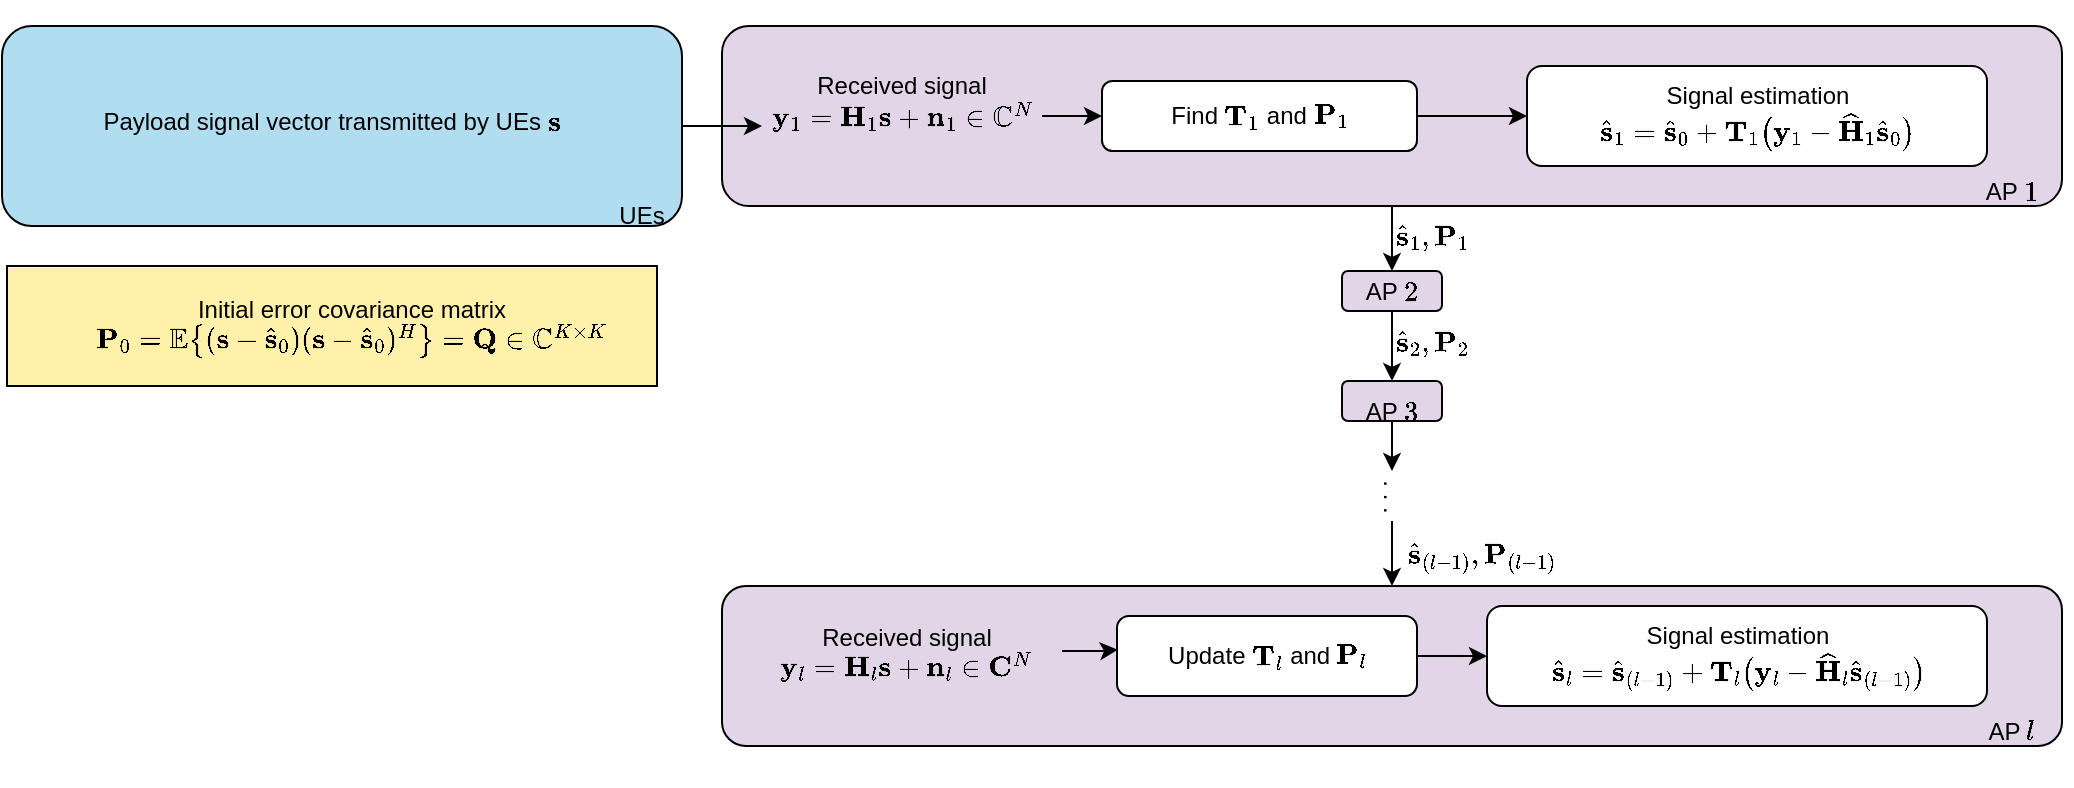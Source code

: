 <mxfile version="25.0.3">
  <diagram name="Page-1" id="g66AYG55TtXyA1JEMtzF">
    <mxGraphModel dx="2524" dy="791" grid="1" gridSize="10" guides="1" tooltips="1" connect="1" arrows="1" fold="1" page="1" pageScale="1" pageWidth="850" pageHeight="1100" math="1" shadow="0">
      <root>
        <mxCell id="0" />
        <mxCell id="1" parent="0" />
        <mxCell id="HNc6YtDHOVWQGCZwxuty-1" value="" style="rounded=0;whiteSpace=wrap;html=1;fillColor=#FFF1AA;" parent="1" vertex="1">
          <mxGeometry x="-817.5" y="270" width="325" height="60" as="geometry" />
        </mxCell>
        <mxCell id="HNc6YtDHOVWQGCZwxuty-3" value="&lt;div&gt;Initial error covariance matrix &lt;br&gt;&lt;/div&gt;&lt;div&gt;\(\mathbf{P}_0 = \mathbb{E} \bigl\{(\mathbf{s} - \widehat{\mathbf{s}}_0)(\mathbf{s} - \widehat{\mathbf{s}}_0)^H \bigr\} = \mathbf{Q} \in \mathbb{C}^{K \times K} \)&lt;br&gt;&lt;/div&gt;" style="text;html=1;align=center;verticalAlign=middle;whiteSpace=wrap;rounded=0;" parent="1" vertex="1">
          <mxGeometry x="-800" y="272.5" width="310" height="55" as="geometry" />
        </mxCell>
        <mxCell id="HNc6YtDHOVWQGCZwxuty-5" value="" style="rounded=1;whiteSpace=wrap;html=1;fillColor=#B1DDF0;" parent="1" vertex="1">
          <mxGeometry x="-820" y="150" width="340" height="100" as="geometry" />
        </mxCell>
        <mxCell id="HNc6YtDHOVWQGCZwxuty-6" value="&lt;div&gt;Payload signal vector transmitted by UEs \( \mathbf{s}\)&lt;br&gt;&lt;/div&gt;&lt;div&gt;&lt;br&gt;&lt;/div&gt;" style="text;html=1;align=center;verticalAlign=middle;whiteSpace=wrap;rounded=0;" parent="1" vertex="1">
          <mxGeometry x="-810" y="165" width="310" height="80" as="geometry" />
        </mxCell>
        <mxCell id="_8BapqA1ZgfuwaxU-zGh-16" style="edgeStyle=orthogonalEdgeStyle;rounded=0;orthogonalLoop=1;jettySize=auto;html=1;entryX=0.5;entryY=0;entryDx=0;entryDy=0;" parent="1" source="HNc6YtDHOVWQGCZwxuty-7" target="_8BapqA1ZgfuwaxU-zGh-12" edge="1">
          <mxGeometry relative="1" as="geometry" />
        </mxCell>
        <mxCell id="HNc6YtDHOVWQGCZwxuty-7" value="" style="rounded=1;whiteSpace=wrap;html=1;fillColor=#E1D5E7;" parent="1" vertex="1">
          <mxGeometry x="-460" y="150" width="670" height="90" as="geometry" />
        </mxCell>
        <mxCell id="HNc6YtDHOVWQGCZwxuty-9" value="UEs" style="text;html=1;align=center;verticalAlign=middle;whiteSpace=wrap;rounded=0;" parent="1" vertex="1">
          <mxGeometry x="-530" y="230" width="60" height="30" as="geometry" />
        </mxCell>
        <mxCell id="HNc6YtDHOVWQGCZwxuty-10" value="&lt;div&gt;AP \(1\)&lt;/div&gt;&lt;div&gt;&lt;br&gt;&lt;/div&gt;" style="text;html=1;align=center;verticalAlign=middle;whiteSpace=wrap;rounded=0;" parent="1" vertex="1">
          <mxGeometry x="155" y="230" width="60" height="20" as="geometry" />
        </mxCell>
        <mxCell id="e89aCWbwkYclgEGQYD-0-4" style="edgeStyle=orthogonalEdgeStyle;rounded=0;orthogonalLoop=1;jettySize=auto;html=1;entryX=0;entryY=0.5;entryDx=0;entryDy=0;" edge="1" parent="1" source="HNc6YtDHOVWQGCZwxuty-11" target="HNc6YtDHOVWQGCZwxuty-19">
          <mxGeometry relative="1" as="geometry" />
        </mxCell>
        <mxCell id="HNc6YtDHOVWQGCZwxuty-11" value="&lt;div&gt;Received signal \(\mathbf{y}_{1} = \mathbf{H}_1 \mathbf{s} + \mathbf{n}_1 \in \mathbb{C}^N \)&lt;br&gt;&lt;/div&gt;&lt;div&gt;&lt;br&gt;&lt;/div&gt;" style="text;html=1;align=center;verticalAlign=middle;whiteSpace=wrap;rounded=0;" parent="1" vertex="1">
          <mxGeometry x="-440" y="180" width="140" height="30" as="geometry" />
        </mxCell>
        <mxCell id="e89aCWbwkYclgEGQYD-0-5" style="edgeStyle=orthogonalEdgeStyle;rounded=0;orthogonalLoop=1;jettySize=auto;html=1;" edge="1" parent="1" source="HNc6YtDHOVWQGCZwxuty-19" target="HNc6YtDHOVWQGCZwxuty-23">
          <mxGeometry relative="1" as="geometry" />
        </mxCell>
        <mxCell id="HNc6YtDHOVWQGCZwxuty-19" value="&lt;div&gt;Find \(\mathbf{T}_1\) and \(\mathbf{P}_1\)&lt;/div&gt;" style="rounded=1;whiteSpace=wrap;html=1;" parent="1" vertex="1">
          <mxGeometry x="-270" y="177.5" width="157.5" height="35" as="geometry" />
        </mxCell>
        <mxCell id="HNc6YtDHOVWQGCZwxuty-13" value="" style="edgeStyle=orthogonalEdgeStyle;rounded=0;orthogonalLoop=1;jettySize=auto;html=1;" parent="1" source="HNc6YtDHOVWQGCZwxuty-5" target="HNc6YtDHOVWQGCZwxuty-11" edge="1">
          <mxGeometry relative="1" as="geometry">
            <Array as="points">
              <mxPoint x="-430" y="200" />
              <mxPoint x="-430" y="200" />
            </Array>
          </mxGeometry>
        </mxCell>
        <mxCell id="HNc6YtDHOVWQGCZwxuty-23" value="&lt;div&gt;Signal estimation &lt;br&gt;&lt;/div&gt;&lt;div&gt;\(&lt;br&gt;\widehat{\mathbf{s}}_1 = \widehat{\mathbf{s}}_0 + \mathbf{T}_1 \bigl(\mathbf{y}_1 - \widehat{\mathbf{H}}_1 \widehat{\mathbf{s}}_0 \bigr) \\&lt;br&gt;&lt;br&gt;\)&lt;br&gt;&lt;/div&gt;" style="rounded=1;whiteSpace=wrap;html=1;" parent="1" vertex="1">
          <mxGeometry x="-57.5" y="170" width="230" height="50" as="geometry" />
        </mxCell>
        <mxCell id="_8BapqA1ZgfuwaxU-zGh-4" value="" style="rounded=1;whiteSpace=wrap;html=1;fillColor=#E1D5E7;" parent="1" vertex="1">
          <mxGeometry x="-460" y="430" width="670" height="80" as="geometry" />
        </mxCell>
        <mxCell id="_8BapqA1ZgfuwaxU-zGh-5" value="&lt;div&gt;AP \(l\)&lt;/div&gt;&lt;div&gt;&lt;br&gt;&lt;/div&gt;" style="text;html=1;align=center;verticalAlign=middle;whiteSpace=wrap;rounded=0;" parent="1" vertex="1">
          <mxGeometry x="155" y="500" width="60" height="20" as="geometry" />
        </mxCell>
        <mxCell id="_8BapqA1ZgfuwaxU-zGh-6" value="&lt;div&gt;Received signal \(\mathbf{y}_{l} = \mathbf{H}_l \mathbf{s} + &lt;br&gt;\mathbf{n}_l \in \mathbf{C}^N \)&lt;br&gt;&lt;/div&gt;" style="text;html=1;align=center;verticalAlign=middle;whiteSpace=wrap;rounded=0;" parent="1" vertex="1">
          <mxGeometry x="-445" y="450" width="155" height="25" as="geometry" />
        </mxCell>
        <mxCell id="_8BapqA1ZgfuwaxU-zGh-7" style="edgeStyle=orthogonalEdgeStyle;rounded=0;orthogonalLoop=1;jettySize=auto;html=1;entryX=0;entryY=0.5;entryDx=0;entryDy=0;" parent="1" source="_8BapqA1ZgfuwaxU-zGh-8" target="_8BapqA1ZgfuwaxU-zGh-9" edge="1">
          <mxGeometry relative="1" as="geometry" />
        </mxCell>
        <mxCell id="_8BapqA1ZgfuwaxU-zGh-8" value="&lt;div&gt;Update \(\mathbf{T}_l\) and \(\mathbf{P}_l\)&lt;/div&gt;" style="rounded=1;whiteSpace=wrap;html=1;" parent="1" vertex="1">
          <mxGeometry x="-262.5" y="445" width="150" height="40" as="geometry" />
        </mxCell>
        <mxCell id="_8BapqA1ZgfuwaxU-zGh-9" value="&lt;div&gt;Signal estimation&lt;/div&gt;&lt;div&gt;\(&lt;br&gt;\begin{split}&lt;br&gt;\widehat{\mathbf{s}}_l &amp;amp; = \widehat{\mathbf{s}}_{(l-1)} + \mathbf{T}_l \bigl(\mathbf{y}_l - \widehat{\mathbf{H}}_l \widehat{\mathbf{s}}_{(l-1)} \bigr) \\&lt;br&gt;\end{split}&lt;br&gt;\)&lt;br&gt;&lt;/div&gt;" style="rounded=1;whiteSpace=wrap;html=1;" parent="1" vertex="1">
          <mxGeometry x="-77.5" y="440" width="250" height="50" as="geometry" />
        </mxCell>
        <mxCell id="_8BapqA1ZgfuwaxU-zGh-24" style="edgeStyle=orthogonalEdgeStyle;rounded=0;orthogonalLoop=1;jettySize=auto;html=1;entryX=0.5;entryY=0;entryDx=0;entryDy=0;" parent="1" source="_8BapqA1ZgfuwaxU-zGh-12" target="_8BapqA1ZgfuwaxU-zGh-19" edge="1">
          <mxGeometry relative="1" as="geometry" />
        </mxCell>
        <mxCell id="_8BapqA1ZgfuwaxU-zGh-12" value="" style="rounded=1;whiteSpace=wrap;html=1;fillColor=#E1D5E7;" parent="1" vertex="1">
          <mxGeometry x="-150" y="272.5" width="50" height="20" as="geometry" />
        </mxCell>
        <mxCell id="_8BapqA1ZgfuwaxU-zGh-14" value="&lt;div&gt;AP \(2\)&lt;/div&gt;&lt;div&gt;&lt;br&gt;&lt;/div&gt;" style="text;html=1;align=center;verticalAlign=middle;whiteSpace=wrap;rounded=0;" parent="1" vertex="1">
          <mxGeometry x="-155" y="280" width="60" height="20" as="geometry" />
        </mxCell>
        <mxCell id="_8BapqA1ZgfuwaxU-zGh-17" value="&lt;div&gt;\( \widehat{\mathbf{s}}_1, \mathbf{P}_1 \)&lt;br&gt;&lt;/div&gt;" style="text;html=1;align=center;verticalAlign=middle;whiteSpace=wrap;rounded=0;" parent="1" vertex="1">
          <mxGeometry x="-230" y="240" width="250" height="30" as="geometry" />
        </mxCell>
        <mxCell id="_8BapqA1ZgfuwaxU-zGh-19" value="" style="rounded=1;whiteSpace=wrap;html=1;fillColor=#E1D5E7;" parent="1" vertex="1">
          <mxGeometry x="-150" y="327.5" width="50" height="20" as="geometry" />
        </mxCell>
        <mxCell id="_8BapqA1ZgfuwaxU-zGh-20" value="&lt;div&gt;AP \(3\)&lt;/div&gt;&lt;div&gt;&lt;br&gt;&lt;/div&gt;" style="text;html=1;align=center;verticalAlign=middle;whiteSpace=wrap;rounded=0;" parent="1" vertex="1">
          <mxGeometry x="-155" y="340" width="60" height="20" as="geometry" />
        </mxCell>
        <mxCell id="_8BapqA1ZgfuwaxU-zGh-25" value="&lt;div&gt;\( \widehat{\mathbf{s}}_2, \mathbf{P}_2 \)&lt;br&gt;&lt;/div&gt;" style="text;html=1;align=center;verticalAlign=middle;whiteSpace=wrap;rounded=0;" parent="1" vertex="1">
          <mxGeometry x="-230" y="292.5" width="250" height="30" as="geometry" />
        </mxCell>
        <mxCell id="_8BapqA1ZgfuwaxU-zGh-30" value="&lt;div&gt;\( \widehat{\mathbf{s}}_{(l-1)}, \mathbf{P}_{(l-1)} \)&lt;br&gt;&lt;/div&gt;" style="text;html=1;align=center;verticalAlign=middle;whiteSpace=wrap;rounded=0;" parent="1" vertex="1">
          <mxGeometry x="-120" y="400" width="80" height="30" as="geometry" />
        </mxCell>
        <mxCell id="_8BapqA1ZgfuwaxU-zGh-33" style="edgeStyle=orthogonalEdgeStyle;rounded=0;orthogonalLoop=1;jettySize=auto;html=1;entryX=0.003;entryY=0.423;entryDx=0;entryDy=0;entryPerimeter=0;" parent="1" source="_8BapqA1ZgfuwaxU-zGh-6" target="_8BapqA1ZgfuwaxU-zGh-8" edge="1">
          <mxGeometry relative="1" as="geometry" />
        </mxCell>
        <mxCell id="e89aCWbwkYclgEGQYD-0-20" value="" style="edgeStyle=orthogonalEdgeStyle;rounded=0;orthogonalLoop=1;jettySize=auto;html=1;" edge="1" parent="1" source="_8BapqA1ZgfuwaxU-zGh-19" target="_8BapqA1ZgfuwaxU-zGh-27">
          <mxGeometry relative="1" as="geometry">
            <mxPoint x="-125" y="440" as="targetPoint" />
            <mxPoint x="-125" y="348" as="sourcePoint" />
          </mxGeometry>
        </mxCell>
        <mxCell id="e89aCWbwkYclgEGQYD-0-21" style="edgeStyle=orthogonalEdgeStyle;rounded=0;orthogonalLoop=1;jettySize=auto;html=1;entryX=0.5;entryY=0;entryDx=0;entryDy=0;" edge="1" parent="1" source="_8BapqA1ZgfuwaxU-zGh-27" target="_8BapqA1ZgfuwaxU-zGh-4">
          <mxGeometry relative="1" as="geometry" />
        </mxCell>
        <mxCell id="_8BapqA1ZgfuwaxU-zGh-27" value=". . . " style="text;html=1;align=center;verticalAlign=middle;whiteSpace=wrap;rounded=0;rotation=90;" parent="1" vertex="1">
          <mxGeometry x="-137.5" y="380" width="25" height="10" as="geometry" />
        </mxCell>
      </root>
    </mxGraphModel>
  </diagram>
</mxfile>
